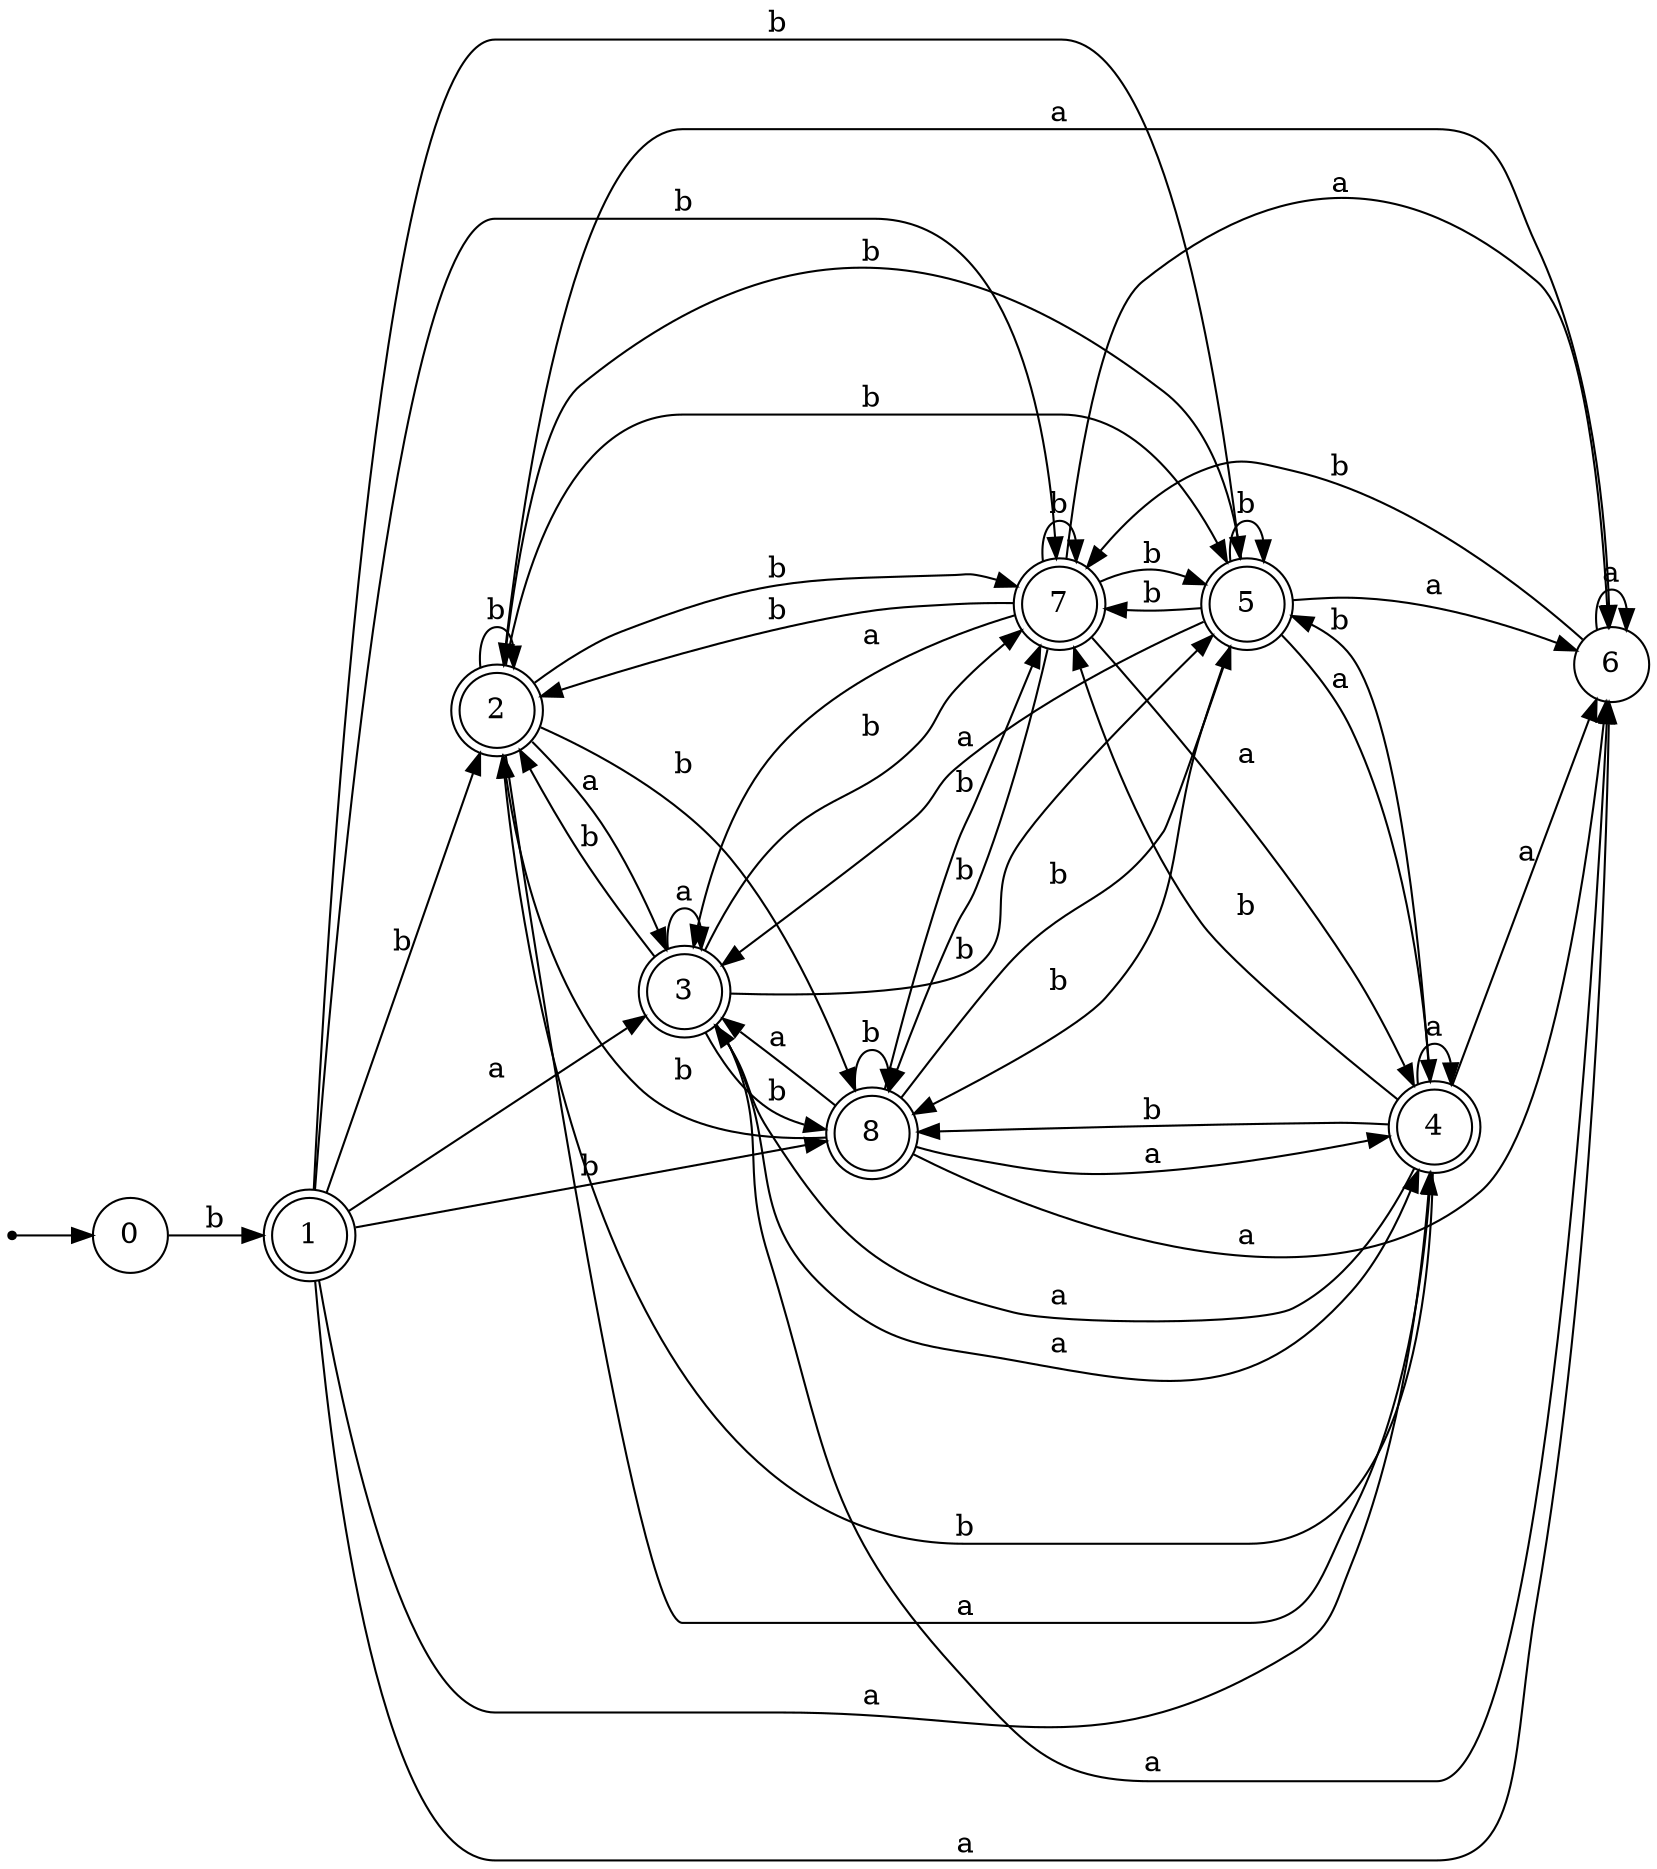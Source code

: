 digraph finite_state_machine {
rankdir=LR;
size="20,20";
node [shape = point]; "dummy0"
node [shape = circle]; "0";
"dummy0" -> "0";
node [shape = doublecircle]; "1";node [shape = doublecircle]; "2";node [shape = doublecircle]; "3";node [shape = doublecircle]; "4";node [shape = doublecircle]; "5";node [shape = circle]; "6";
node [shape = doublecircle]; "7";node [shape = doublecircle]; "8";"0" -> "1" [label = "b"];
 "1" -> "8" [label = "b"];
 "1" -> "2" [label = "b"];
 "1" -> "5" [label = "b"];
 "1" -> "7" [label = "b"];
 "1" -> "3" [label = "a"];
 "1" -> "4" [label = "a"];
 "1" -> "6" [label = "a"];
 "8" -> "8" [label = "b"];
 "8" -> "2" [label = "b"];
 "8" -> "5" [label = "b"];
 "8" -> "7" [label = "b"];
 "8" -> "3" [label = "a"];
 "8" -> "4" [label = "a"];
 "8" -> "6" [label = "a"];
 "7" -> "8" [label = "b"];
 "7" -> "2" [label = "b"];
 "7" -> "5" [label = "b"];
 "7" -> "7" [label = "b"];
 "7" -> "3" [label = "a"];
 "7" -> "4" [label = "a"];
 "7" -> "6" [label = "a"];
 "6" -> "6" [label = "a"];
 "6" -> "7" [label = "b"];
 "5" -> "8" [label = "b"];
 "5" -> "2" [label = "b"];
 "5" -> "5" [label = "b"];
 "5" -> "7" [label = "b"];
 "5" -> "3" [label = "a"];
 "5" -> "4" [label = "a"];
 "5" -> "6" [label = "a"];
 "4" -> "3" [label = "a"];
 "4" -> "4" [label = "a"];
 "4" -> "6" [label = "a"];
 "4" -> "8" [label = "b"];
 "4" -> "2" [label = "b"];
 "4" -> "5" [label = "b"];
 "4" -> "7" [label = "b"];
 "3" -> "3" [label = "a"];
 "3" -> "4" [label = "a"];
 "3" -> "6" [label = "a"];
 "3" -> "8" [label = "b"];
 "3" -> "2" [label = "b"];
 "3" -> "5" [label = "b"];
 "3" -> "7" [label = "b"];
 "2" -> "8" [label = "b"];
 "2" -> "2" [label = "b"];
 "2" -> "5" [label = "b"];
 "2" -> "7" [label = "b"];
 "2" -> "3" [label = "a"];
 "2" -> "4" [label = "a"];
 "2" -> "6" [label = "a"];
 }
